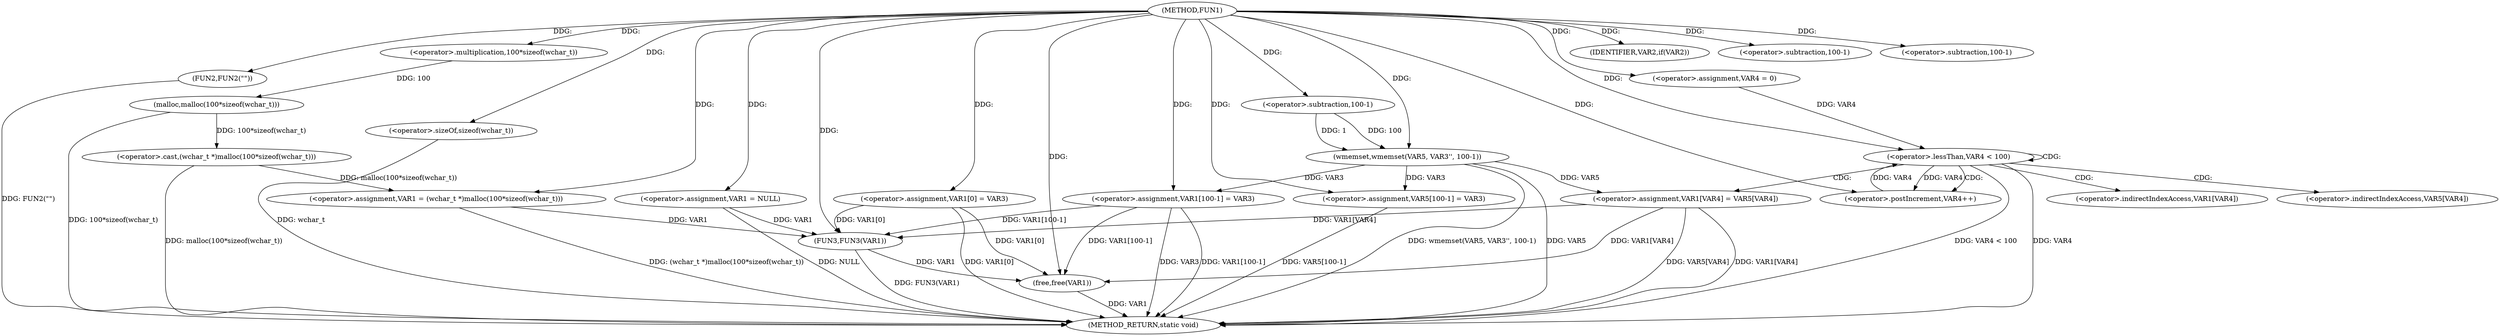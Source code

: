 digraph FUN1 {  
"1000100" [label = "(METHOD,FUN1)" ]
"1000171" [label = "(METHOD_RETURN,static void)" ]
"1000103" [label = "(<operator>.assignment,VAR1 = NULL)" ]
"1000107" [label = "(IDENTIFIER,VAR2,if(VAR2))" ]
"1000109" [label = "(FUN2,FUN2(\"\"))" ]
"1000113" [label = "(<operator>.assignment,VAR1 = (wchar_t *)malloc(100*sizeof(wchar_t)))" ]
"1000115" [label = "(<operator>.cast,(wchar_t *)malloc(100*sizeof(wchar_t)))" ]
"1000117" [label = "(malloc,malloc(100*sizeof(wchar_t)))" ]
"1000118" [label = "(<operator>.multiplication,100*sizeof(wchar_t))" ]
"1000120" [label = "(<operator>.sizeOf,sizeof(wchar_t))" ]
"1000122" [label = "(<operator>.assignment,VAR1[0] = VAR3)" ]
"1000130" [label = "(wmemset,wmemset(VAR5, VAR3'', 100-1))" ]
"1000133" [label = "(<operator>.subtraction,100-1)" ]
"1000136" [label = "(<operator>.assignment,VAR5[100-1] = VAR3)" ]
"1000139" [label = "(<operator>.subtraction,100-1)" ]
"1000144" [label = "(<operator>.assignment,VAR4 = 0)" ]
"1000147" [label = "(<operator>.lessThan,VAR4 < 100)" ]
"1000150" [label = "(<operator>.postIncrement,VAR4++)" ]
"1000153" [label = "(<operator>.assignment,VAR1[VAR4] = VAR5[VAR4])" ]
"1000160" [label = "(<operator>.assignment,VAR1[100-1] = VAR3)" ]
"1000163" [label = "(<operator>.subtraction,100-1)" ]
"1000167" [label = "(FUN3,FUN3(VAR1))" ]
"1000169" [label = "(free,free(VAR1))" ]
"1000154" [label = "(<operator>.indirectIndexAccess,VAR1[VAR4])" ]
"1000157" [label = "(<operator>.indirectIndexAccess,VAR5[VAR4])" ]
  "1000115" -> "1000171"  [ label = "DDG: malloc(100*sizeof(wchar_t))"] 
  "1000130" -> "1000171"  [ label = "DDG: wmemset(VAR5, VAR3'', 100-1)"] 
  "1000153" -> "1000171"  [ label = "DDG: VAR5[VAR4]"] 
  "1000103" -> "1000171"  [ label = "DDG: NULL"] 
  "1000122" -> "1000171"  [ label = "DDG: VAR1[0]"] 
  "1000160" -> "1000171"  [ label = "DDG: VAR3"] 
  "1000147" -> "1000171"  [ label = "DDG: VAR4"] 
  "1000117" -> "1000171"  [ label = "DDG: 100*sizeof(wchar_t)"] 
  "1000153" -> "1000171"  [ label = "DDG: VAR1[VAR4]"] 
  "1000130" -> "1000171"  [ label = "DDG: VAR5"] 
  "1000167" -> "1000171"  [ label = "DDG: FUN3(VAR1)"] 
  "1000113" -> "1000171"  [ label = "DDG: (wchar_t *)malloc(100*sizeof(wchar_t))"] 
  "1000120" -> "1000171"  [ label = "DDG: wchar_t"] 
  "1000169" -> "1000171"  [ label = "DDG: VAR1"] 
  "1000147" -> "1000171"  [ label = "DDG: VAR4 < 100"] 
  "1000160" -> "1000171"  [ label = "DDG: VAR1[100-1]"] 
  "1000136" -> "1000171"  [ label = "DDG: VAR5[100-1]"] 
  "1000109" -> "1000171"  [ label = "DDG: FUN2(\"\")"] 
  "1000100" -> "1000103"  [ label = "DDG: "] 
  "1000100" -> "1000107"  [ label = "DDG: "] 
  "1000100" -> "1000109"  [ label = "DDG: "] 
  "1000115" -> "1000113"  [ label = "DDG: malloc(100*sizeof(wchar_t))"] 
  "1000100" -> "1000113"  [ label = "DDG: "] 
  "1000117" -> "1000115"  [ label = "DDG: 100*sizeof(wchar_t)"] 
  "1000118" -> "1000117"  [ label = "DDG: 100"] 
  "1000100" -> "1000118"  [ label = "DDG: "] 
  "1000100" -> "1000120"  [ label = "DDG: "] 
  "1000100" -> "1000122"  [ label = "DDG: "] 
  "1000100" -> "1000130"  [ label = "DDG: "] 
  "1000133" -> "1000130"  [ label = "DDG: 100"] 
  "1000133" -> "1000130"  [ label = "DDG: 1"] 
  "1000100" -> "1000133"  [ label = "DDG: "] 
  "1000130" -> "1000136"  [ label = "DDG: VAR3"] 
  "1000100" -> "1000136"  [ label = "DDG: "] 
  "1000100" -> "1000139"  [ label = "DDG: "] 
  "1000100" -> "1000144"  [ label = "DDG: "] 
  "1000150" -> "1000147"  [ label = "DDG: VAR4"] 
  "1000144" -> "1000147"  [ label = "DDG: VAR4"] 
  "1000100" -> "1000147"  [ label = "DDG: "] 
  "1000147" -> "1000150"  [ label = "DDG: VAR4"] 
  "1000100" -> "1000150"  [ label = "DDG: "] 
  "1000130" -> "1000153"  [ label = "DDG: VAR5"] 
  "1000100" -> "1000160"  [ label = "DDG: "] 
  "1000130" -> "1000160"  [ label = "DDG: VAR3"] 
  "1000100" -> "1000163"  [ label = "DDG: "] 
  "1000103" -> "1000167"  [ label = "DDG: VAR1"] 
  "1000113" -> "1000167"  [ label = "DDG: VAR1"] 
  "1000122" -> "1000167"  [ label = "DDG: VAR1[0]"] 
  "1000153" -> "1000167"  [ label = "DDG: VAR1[VAR4]"] 
  "1000160" -> "1000167"  [ label = "DDG: VAR1[100-1]"] 
  "1000100" -> "1000167"  [ label = "DDG: "] 
  "1000167" -> "1000169"  [ label = "DDG: VAR1"] 
  "1000122" -> "1000169"  [ label = "DDG: VAR1[0]"] 
  "1000153" -> "1000169"  [ label = "DDG: VAR1[VAR4]"] 
  "1000160" -> "1000169"  [ label = "DDG: VAR1[100-1]"] 
  "1000100" -> "1000169"  [ label = "DDG: "] 
  "1000147" -> "1000153"  [ label = "CDG: "] 
  "1000147" -> "1000154"  [ label = "CDG: "] 
  "1000147" -> "1000147"  [ label = "CDG: "] 
  "1000147" -> "1000150"  [ label = "CDG: "] 
  "1000147" -> "1000157"  [ label = "CDG: "] 
}
